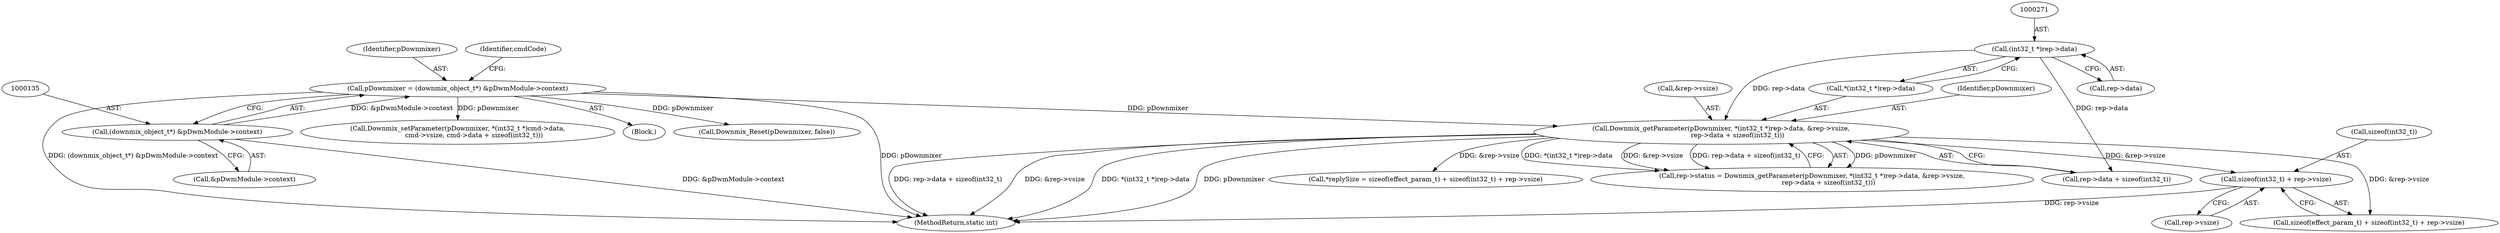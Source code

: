 digraph "0_Android_aeea52da00d210587fb3ed895de3d5f2e0264c88_0@API" {
"1000291" [label="(Call,sizeof(int32_t) + rep->vsize)"];
"1000267" [label="(Call,Downmix_getParameter(pDownmixer, *(int32_t *)rep->data, &rep->vsize,\n                rep->data + sizeof(int32_t)))"];
"1000132" [label="(Call,pDownmixer = (downmix_object_t*) &pDwmModule->context)"];
"1000134" [label="(Call,(downmix_object_t*) &pDwmModule->context)"];
"1000270" [label="(Call,(int32_t *)rep->data)"];
"1000136" [label="(Call,&pDwmModule->context)"];
"1000288" [label="(Call,sizeof(effect_param_t) + sizeof(int32_t) + rep->vsize)"];
"1000263" [label="(Call,rep->status = Downmix_getParameter(pDownmixer, *(int32_t *)rep->data, &rep->vsize,\n                rep->data + sizeof(int32_t)))"];
"1000133" [label="(Identifier,pDownmixer)"];
"1000134" [label="(Call,(downmix_object_t*) &pDwmModule->context)"];
"1000291" [label="(Call,sizeof(int32_t) + rep->vsize)"];
"1000270" [label="(Call,(int32_t *)rep->data)"];
"1000269" [label="(Call,*(int32_t *)rep->data)"];
"1000548" [label="(MethodReturn,static int)"];
"1000272" [label="(Call,rep->data)"];
"1000285" [label="(Call,*replySize = sizeof(effect_param_t) + sizeof(int32_t) + rep->vsize)"];
"1000292" [label="(Call,sizeof(int32_t))"];
"1000294" [label="(Call,rep->vsize)"];
"1000132" [label="(Call,pDownmixer = (downmix_object_t*) &pDwmModule->context)"];
"1000267" [label="(Call,Downmix_getParameter(pDownmixer, *(int32_t *)rep->data, &rep->vsize,\n                rep->data + sizeof(int32_t)))"];
"1000268" [label="(Identifier,pDownmixer)"];
"1000275" [label="(Call,&rep->vsize)"];
"1000203" [label="(Call,Downmix_Reset(pDownmixer, false))"];
"1000347" [label="(Call,Downmix_setParameter(pDownmixer, *(int32_t *)cmd->data,\n                cmd->vsize, cmd->data + sizeof(int32_t)))"];
"1000141" [label="(Identifier,cmdCode)"];
"1000107" [label="(Block,)"];
"1000279" [label="(Call,rep->data + sizeof(int32_t))"];
"1000291" -> "1000288"  [label="AST: "];
"1000291" -> "1000294"  [label="CFG: "];
"1000292" -> "1000291"  [label="AST: "];
"1000294" -> "1000291"  [label="AST: "];
"1000288" -> "1000291"  [label="CFG: "];
"1000291" -> "1000548"  [label="DDG: rep->vsize"];
"1000267" -> "1000291"  [label="DDG: &rep->vsize"];
"1000267" -> "1000263"  [label="AST: "];
"1000267" -> "1000279"  [label="CFG: "];
"1000268" -> "1000267"  [label="AST: "];
"1000269" -> "1000267"  [label="AST: "];
"1000275" -> "1000267"  [label="AST: "];
"1000279" -> "1000267"  [label="AST: "];
"1000263" -> "1000267"  [label="CFG: "];
"1000267" -> "1000548"  [label="DDG: &rep->vsize"];
"1000267" -> "1000548"  [label="DDG: *(int32_t *)rep->data"];
"1000267" -> "1000548"  [label="DDG: pDownmixer"];
"1000267" -> "1000548"  [label="DDG: rep->data + sizeof(int32_t)"];
"1000267" -> "1000263"  [label="DDG: pDownmixer"];
"1000267" -> "1000263"  [label="DDG: *(int32_t *)rep->data"];
"1000267" -> "1000263"  [label="DDG: &rep->vsize"];
"1000267" -> "1000263"  [label="DDG: rep->data + sizeof(int32_t)"];
"1000132" -> "1000267"  [label="DDG: pDownmixer"];
"1000270" -> "1000267"  [label="DDG: rep->data"];
"1000267" -> "1000285"  [label="DDG: &rep->vsize"];
"1000267" -> "1000288"  [label="DDG: &rep->vsize"];
"1000132" -> "1000107"  [label="AST: "];
"1000132" -> "1000134"  [label="CFG: "];
"1000133" -> "1000132"  [label="AST: "];
"1000134" -> "1000132"  [label="AST: "];
"1000141" -> "1000132"  [label="CFG: "];
"1000132" -> "1000548"  [label="DDG: (downmix_object_t*) &pDwmModule->context"];
"1000132" -> "1000548"  [label="DDG: pDownmixer"];
"1000134" -> "1000132"  [label="DDG: &pDwmModule->context"];
"1000132" -> "1000203"  [label="DDG: pDownmixer"];
"1000132" -> "1000347"  [label="DDG: pDownmixer"];
"1000134" -> "1000136"  [label="CFG: "];
"1000135" -> "1000134"  [label="AST: "];
"1000136" -> "1000134"  [label="AST: "];
"1000134" -> "1000548"  [label="DDG: &pDwmModule->context"];
"1000270" -> "1000269"  [label="AST: "];
"1000270" -> "1000272"  [label="CFG: "];
"1000271" -> "1000270"  [label="AST: "];
"1000272" -> "1000270"  [label="AST: "];
"1000269" -> "1000270"  [label="CFG: "];
"1000270" -> "1000279"  [label="DDG: rep->data"];
}
